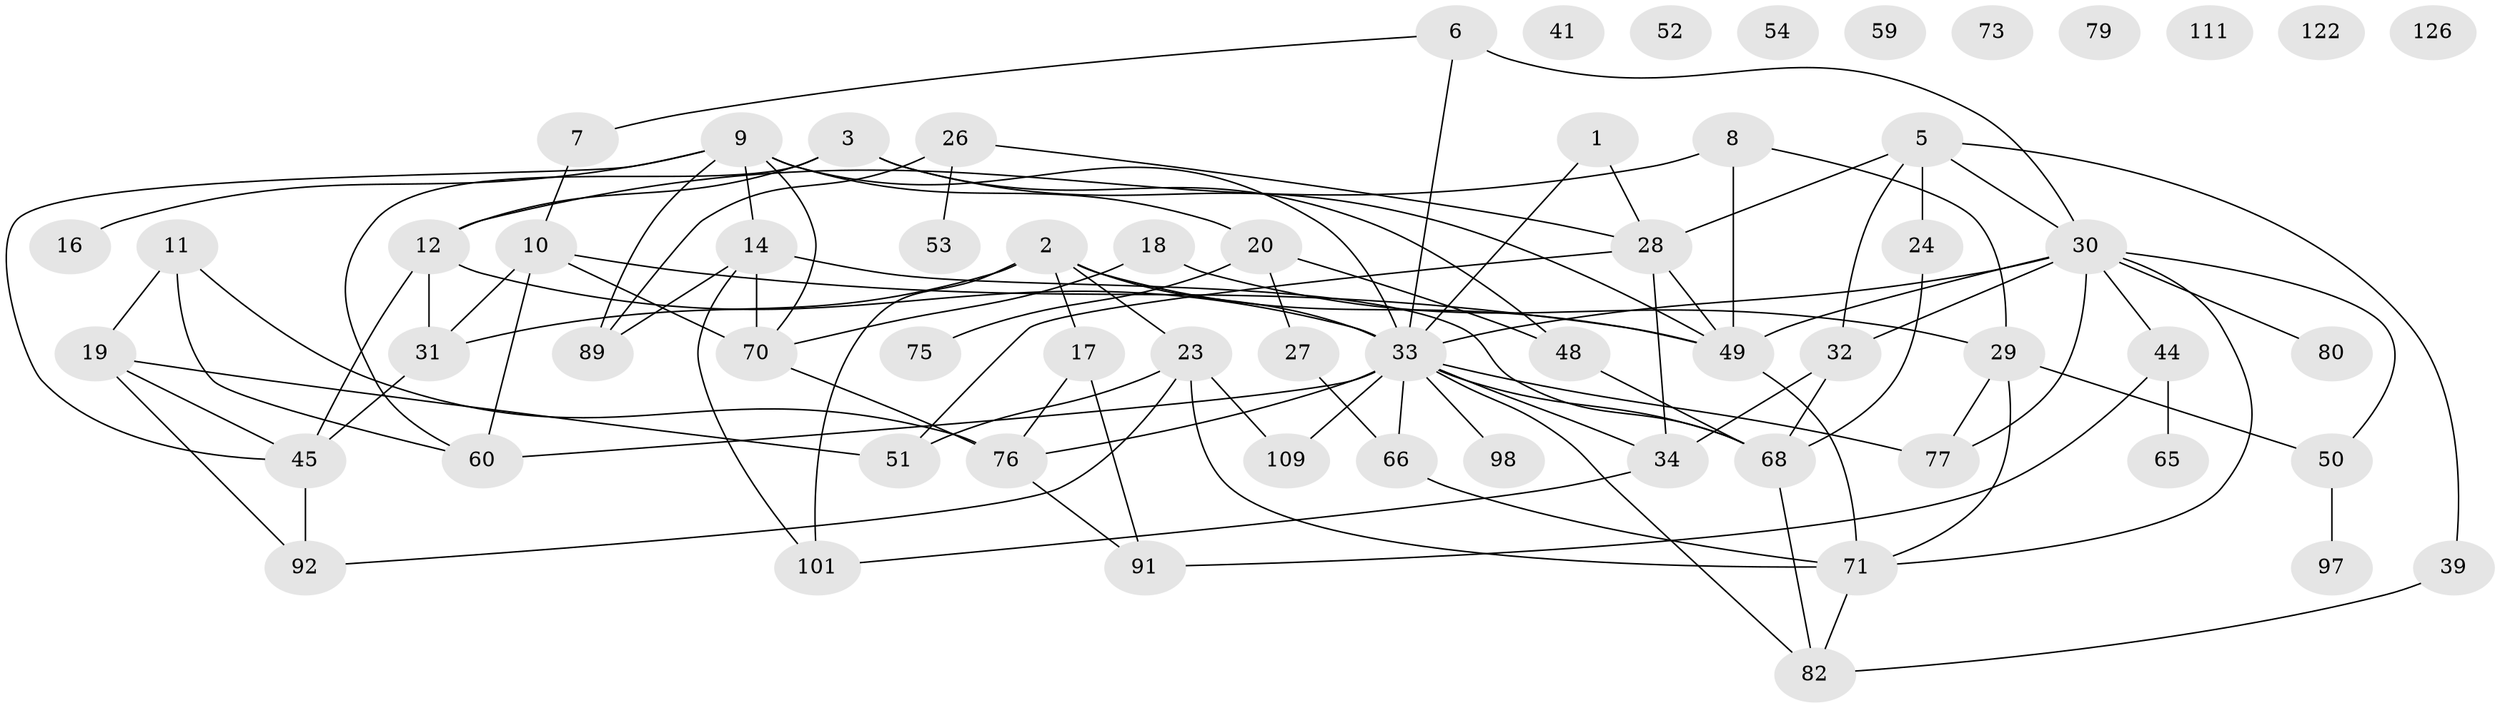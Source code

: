 // original degree distribution, {2: 0.2619047619047619, 5: 0.047619047619047616, 3: 0.30952380952380953, 4: 0.1746031746031746, 1: 0.10317460317460317, 6: 0.023809523809523808, 8: 0.007936507936507936, 0: 0.07142857142857142}
// Generated by graph-tools (version 1.1) at 2025/12/03/09/25 04:12:57]
// undirected, 63 vertices, 103 edges
graph export_dot {
graph [start="1"]
  node [color=gray90,style=filled];
  1 [super="+115"];
  2 [super="+13+87"];
  3 [super="+4"];
  5 [super="+72+81"];
  6 [super="+38+36"];
  7;
  8 [super="+15"];
  9 [super="+35+46+78+114"];
  10 [super="+69"];
  11;
  12 [super="+74+55+104"];
  14 [super="+125+100"];
  16;
  17 [super="+21"];
  18 [super="+22"];
  19 [super="+61"];
  20 [super="+118"];
  23 [super="+40+25"];
  24 [super="+94"];
  26 [super="+57+106"];
  27;
  28 [super="+56+43"];
  29 [super="+95"];
  30 [super="+85+37"];
  31;
  32 [super="+105"];
  33 [super="+62+120+47"];
  34;
  39 [super="+108"];
  41;
  44;
  45 [super="+67"];
  48;
  49 [super="+58"];
  50;
  51 [super="+103"];
  52;
  53 [super="+96"];
  54;
  59;
  60;
  65;
  66;
  68 [super="+90+93"];
  70 [super="+107"];
  71 [super="+110"];
  73;
  75;
  76 [super="+116"];
  77 [super="+102"];
  79;
  80;
  82;
  89;
  91;
  92 [super="+117"];
  97;
  98;
  101;
  109;
  111;
  122;
  126;
  1 -- 28;
  1 -- 33;
  2 -- 31;
  2 -- 49;
  2 -- 17;
  2 -- 23;
  2 -- 33;
  2 -- 101;
  3 -- 60;
  3 -- 48;
  3 -- 12;
  3 -- 49;
  5 -- 39;
  5 -- 24;
  5 -- 30;
  5 -- 32;
  5 -- 28;
  6 -- 7;
  6 -- 30;
  6 -- 33;
  7 -- 10;
  8 -- 49;
  8 -- 29;
  8 -- 12;
  9 -- 16;
  9 -- 14;
  9 -- 45;
  9 -- 70;
  9 -- 89;
  9 -- 20;
  9 -- 33;
  10 -- 60;
  10 -- 70;
  10 -- 31;
  10 -- 49;
  11 -- 60;
  11 -- 76;
  11 -- 19;
  12 -- 33;
  12 -- 31;
  12 -- 45;
  14 -- 89;
  14 -- 68;
  14 -- 101;
  14 -- 70;
  17 -- 91;
  17 -- 76;
  18 -- 29;
  18 -- 70;
  19 -- 45;
  19 -- 92;
  19 -- 51;
  20 -- 48;
  20 -- 75;
  20 -- 27;
  23 -- 51;
  23 -- 92;
  23 -- 71;
  23 -- 109;
  24 -- 68;
  26 -- 28;
  26 -- 53;
  26 -- 89;
  27 -- 66;
  28 -- 49;
  28 -- 34;
  28 -- 51;
  29 -- 50 [weight=2];
  29 -- 71;
  29 -- 77;
  30 -- 50;
  30 -- 33 [weight=3];
  30 -- 32;
  30 -- 71;
  30 -- 44;
  30 -- 80;
  30 -- 49;
  30 -- 77;
  31 -- 45;
  32 -- 34;
  32 -- 68;
  33 -- 34;
  33 -- 76;
  33 -- 82;
  33 -- 109;
  33 -- 66;
  33 -- 98;
  33 -- 68;
  33 -- 60;
  33 -- 77;
  34 -- 101;
  39 -- 82;
  44 -- 65;
  44 -- 91;
  45 -- 92;
  48 -- 68;
  49 -- 71;
  50 -- 97;
  66 -- 71;
  68 -- 82;
  70 -- 76;
  71 -- 82;
  76 -- 91;
}
